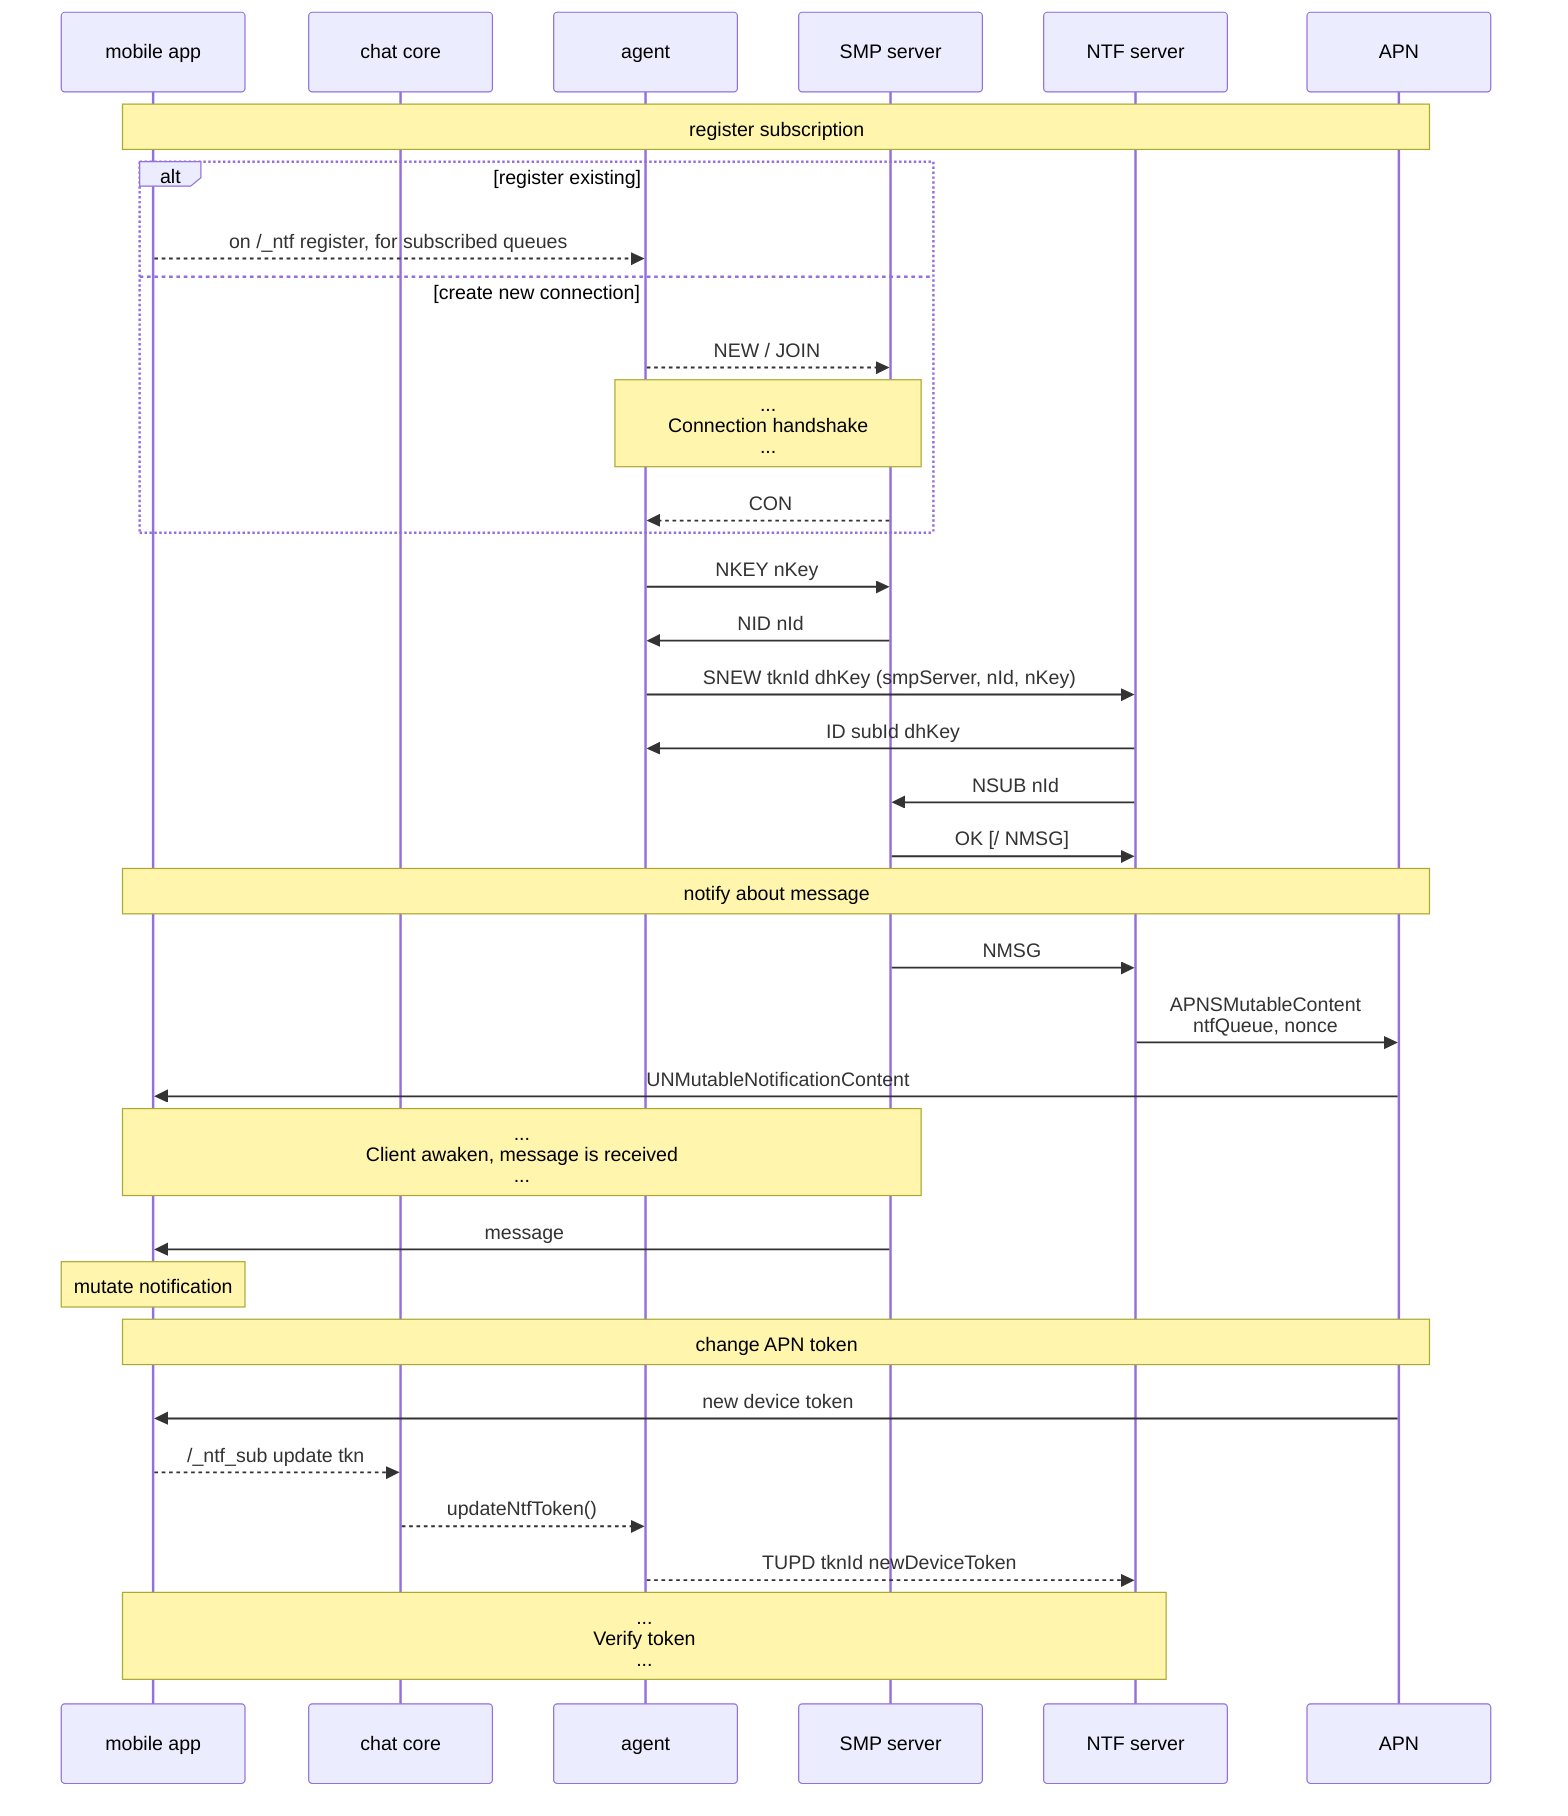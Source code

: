 sequenceDiagram
  participant M as mobile app
  participant C as chat core
  participant A as agent
  participant S as SMP server
  participant N as NTF server
  participant APN as APN

  note over M, APN: register subscription

  alt register existing
    M -->> A: on /_ntf register, for subscribed queues
  else create new connection
    A -->> S: NEW / JOIN
    note over A, S: ...<br>Connection handshake<br>...
    S -->> A: CON
  end
  A ->> S: NKEY nKey
  S ->> A: NID nId
  A ->> N: SNEW tknId dhKey (smpServer, nId, nKey)
  N ->> A: ID subId dhKey
  N ->> S: NSUB nId
  S ->> N: OK [/ NMSG]

  note over M, APN: notify about message

  S ->> N: NMSG
  N ->> APN: APNSMutableContent<br>ntfQueue, nonce
  APN ->> M: UNMutableNotificationContent
  note over M, S: ...<br>Client awaken, message is received<br>...
  S ->> M: message
  note over M: mutate notification

  note over M, APN: change APN token

  APN ->> M: new device token
  M -->> C: /_ntf_sub update tkn
  C -->> A: updateNtfToken()
  A -->> N: TUPD tknId newDeviceToken
  note over M, N: ...<br>Verify token<br>...